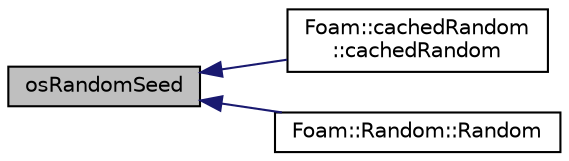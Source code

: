 digraph "osRandomSeed"
{
  bgcolor="transparent";
  edge [fontname="Helvetica",fontsize="10",labelfontname="Helvetica",labelfontsize="10"];
  node [fontname="Helvetica",fontsize="10",shape=record];
  rankdir="LR";
  Node1 [label="osRandomSeed",height=0.2,width=0.4,color="black", fillcolor="grey75", style="filled", fontcolor="black"];
  Node1 -> Node2 [dir="back",color="midnightblue",fontsize="10",style="solid",fontname="Helvetica"];
  Node2 [label="Foam::cachedRandom\l::cachedRandom",height=0.2,width=0.4,color="black",URL="$a00189.html#aa1622abe1f8213f70af7fd41229cca7c",tooltip="Construct given seed and sample count. "];
  Node1 -> Node3 [dir="back",color="midnightblue",fontsize="10",style="solid",fontname="Helvetica"];
  Node3 [label="Foam::Random::Random",height=0.2,width=0.4,color="black",URL="$a02108.html#a2997a51b414ab1738e6448ab5b1a4dc0",tooltip="Construct given seed. "];
}
